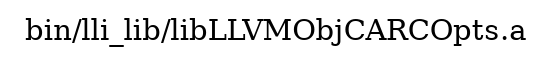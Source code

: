 digraph "bin/lli_lib/libLLVMObjCARCOpts.a" {
	label="bin/lli_lib/libLLVMObjCARCOpts.a";
	rankdir=LR;

}
